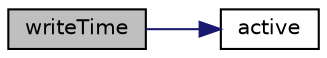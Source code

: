 digraph "writeTime"
{
  bgcolor="transparent";
  edge [fontname="Helvetica",fontsize="10",labelfontname="Helvetica",labelfontsize="10"];
  node [fontname="Helvetica",fontsize="10",shape=record];
  rankdir="LR";
  Node90 [label="writeTime",height=0.2,width=0.4,color="black", fillcolor="grey75", style="filled", fontcolor="black"];
  Node90 -> Node91 [color="midnightblue",fontsize="10",style="solid",fontname="Helvetica"];
  Node91 [label="active",height=0.2,width=0.4,color="black",URL="$a29573.html#ad9735e23cb0888fb98e1c5893aecff7e",tooltip="Return the model &#39;active&#39; status - default active = true. "];
}
